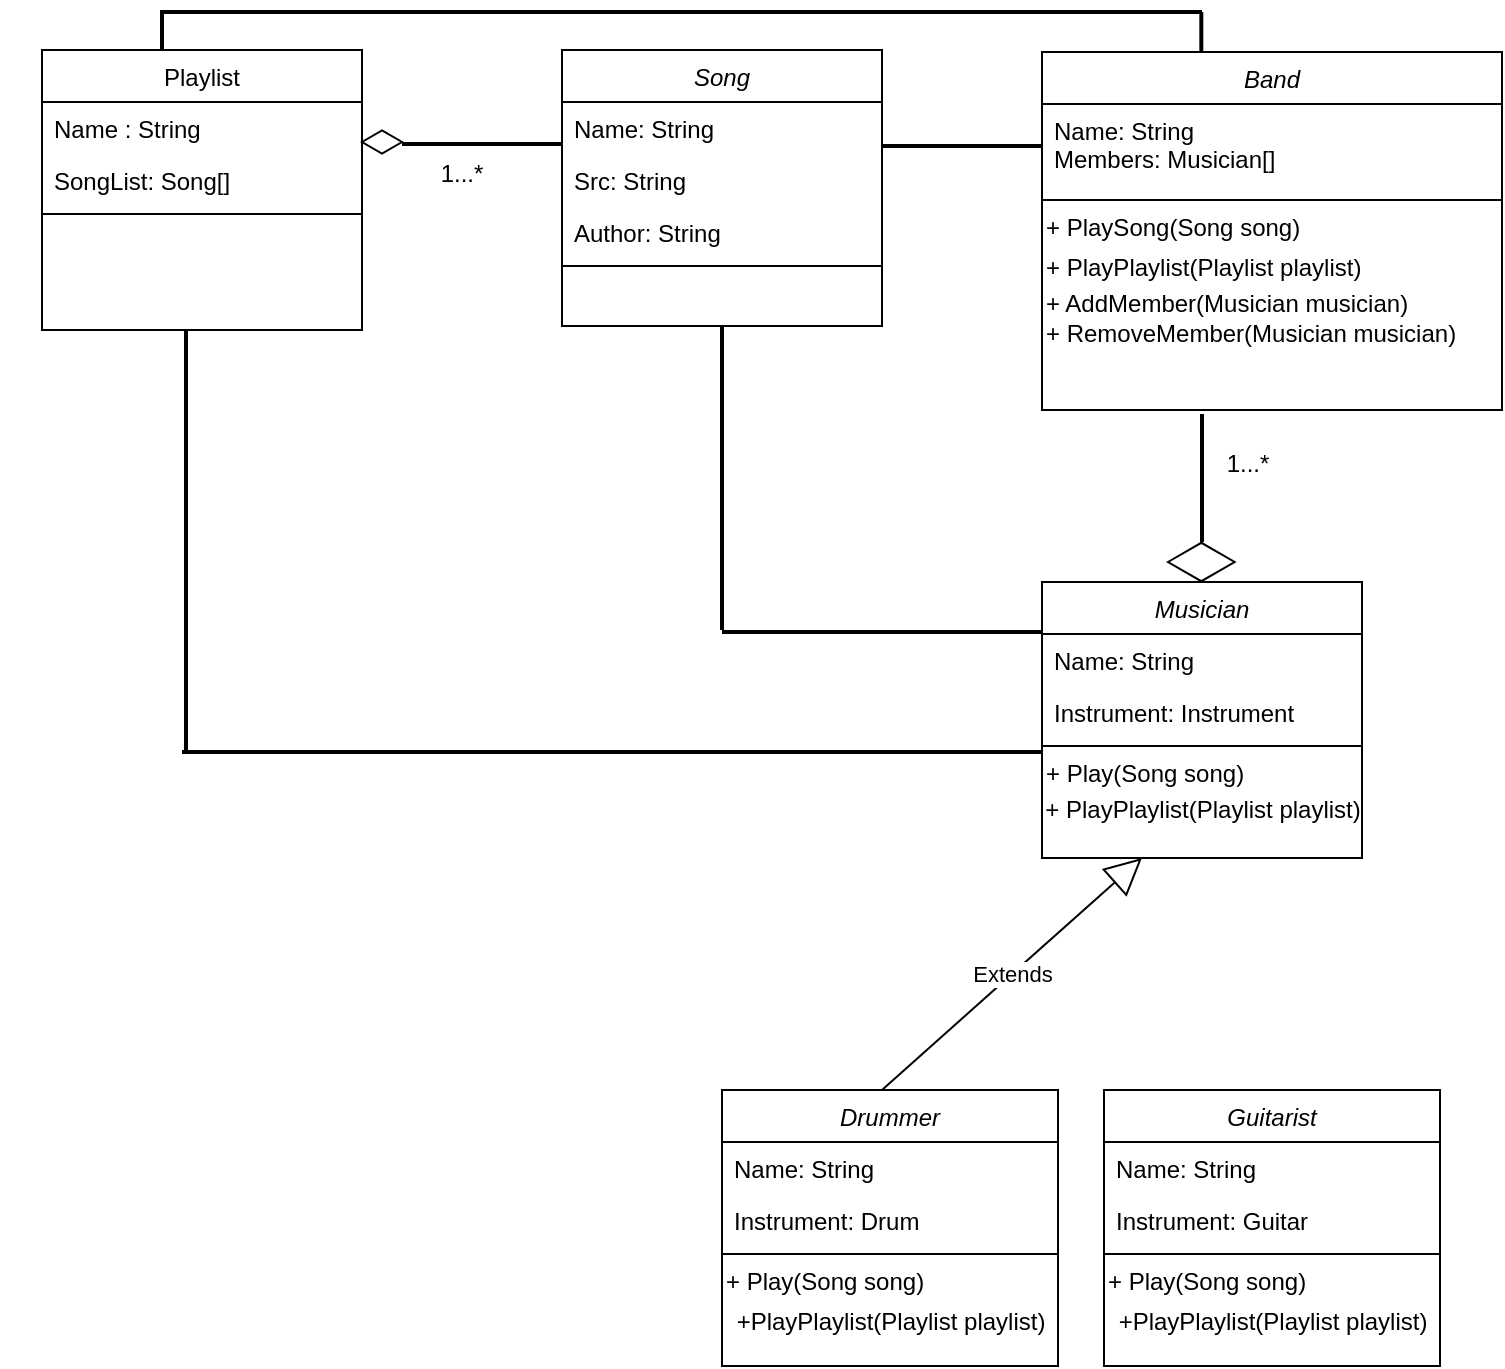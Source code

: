 <mxfile version="14.2.7" type="github">
  <diagram id="C5RBs43oDa-KdzZeNtuy" name="Page-1">
    <mxGraphModel dx="1562" dy="699" grid="1" gridSize="10" guides="1" tooltips="1" connect="1" arrows="1" fold="1" page="1" pageScale="1" pageWidth="827" pageHeight="1169" math="0" shadow="0">
      <root>
        <mxCell id="WIyWlLk6GJQsqaUBKTNV-0" />
        <mxCell id="WIyWlLk6GJQsqaUBKTNV-1" parent="WIyWlLk6GJQsqaUBKTNV-0" />
        <mxCell id="zkfFHV4jXpPFQw0GAbJ--0" value="Song" style="swimlane;fontStyle=2;align=center;verticalAlign=top;childLayout=stackLayout;horizontal=1;startSize=26;horizontalStack=0;resizeParent=1;resizeLast=0;collapsible=1;marginBottom=0;rounded=0;shadow=0;strokeWidth=1;" parent="WIyWlLk6GJQsqaUBKTNV-1" vertex="1">
          <mxGeometry x="280" y="40" width="160" height="138" as="geometry">
            <mxRectangle x="230" y="140" width="160" height="26" as="alternateBounds" />
          </mxGeometry>
        </mxCell>
        <mxCell id="zkfFHV4jXpPFQw0GAbJ--1" value="Name: String" style="text;align=left;verticalAlign=top;spacingLeft=4;spacingRight=4;overflow=hidden;rotatable=0;points=[[0,0.5],[1,0.5]];portConstraint=eastwest;" parent="zkfFHV4jXpPFQw0GAbJ--0" vertex="1">
          <mxGeometry y="26" width="160" height="26" as="geometry" />
        </mxCell>
        <mxCell id="zkfFHV4jXpPFQw0GAbJ--2" value="Src: String" style="text;align=left;verticalAlign=top;spacingLeft=4;spacingRight=4;overflow=hidden;rotatable=0;points=[[0,0.5],[1,0.5]];portConstraint=eastwest;rounded=0;shadow=0;html=0;" parent="zkfFHV4jXpPFQw0GAbJ--0" vertex="1">
          <mxGeometry y="52" width="160" height="26" as="geometry" />
        </mxCell>
        <mxCell id="zkfFHV4jXpPFQw0GAbJ--3" value="Author: String" style="text;align=left;verticalAlign=top;spacingLeft=4;spacingRight=4;overflow=hidden;rotatable=0;points=[[0,0.5],[1,0.5]];portConstraint=eastwest;rounded=0;shadow=0;html=0;" parent="zkfFHV4jXpPFQw0GAbJ--0" vertex="1">
          <mxGeometry y="78" width="160" height="26" as="geometry" />
        </mxCell>
        <mxCell id="zkfFHV4jXpPFQw0GAbJ--4" value="" style="line;html=1;strokeWidth=1;align=left;verticalAlign=middle;spacingTop=-1;spacingLeft=3;spacingRight=3;rotatable=0;labelPosition=right;points=[];portConstraint=eastwest;" parent="zkfFHV4jXpPFQw0GAbJ--0" vertex="1">
          <mxGeometry y="104" width="160" height="8" as="geometry" />
        </mxCell>
        <mxCell id="zkfFHV4jXpPFQw0GAbJ--17" value="Playlist" style="swimlane;fontStyle=0;align=center;verticalAlign=top;childLayout=stackLayout;horizontal=1;startSize=26;horizontalStack=0;resizeParent=1;resizeLast=0;collapsible=1;marginBottom=0;rounded=0;shadow=0;strokeWidth=1;" parent="WIyWlLk6GJQsqaUBKTNV-1" vertex="1">
          <mxGeometry x="20" y="40" width="160" height="140" as="geometry">
            <mxRectangle x="550" y="140" width="160" height="26" as="alternateBounds" />
          </mxGeometry>
        </mxCell>
        <mxCell id="zkfFHV4jXpPFQw0GAbJ--18" value="Name : String" style="text;align=left;verticalAlign=top;spacingLeft=4;spacingRight=4;overflow=hidden;rotatable=0;points=[[0,0.5],[1,0.5]];portConstraint=eastwest;" parent="zkfFHV4jXpPFQw0GAbJ--17" vertex="1">
          <mxGeometry y="26" width="160" height="26" as="geometry" />
        </mxCell>
        <mxCell id="zkfFHV4jXpPFQw0GAbJ--19" value="SongList: Song[]" style="text;align=left;verticalAlign=top;spacingLeft=4;spacingRight=4;overflow=hidden;rotatable=0;points=[[0,0.5],[1,0.5]];portConstraint=eastwest;rounded=0;shadow=0;html=0;" parent="zkfFHV4jXpPFQw0GAbJ--17" vertex="1">
          <mxGeometry y="52" width="160" height="26" as="geometry" />
        </mxCell>
        <mxCell id="zkfFHV4jXpPFQw0GAbJ--23" value="" style="line;html=1;strokeWidth=1;align=left;verticalAlign=middle;spacingTop=-1;spacingLeft=3;spacingRight=3;rotatable=0;labelPosition=right;points=[];portConstraint=eastwest;" parent="zkfFHV4jXpPFQw0GAbJ--17" vertex="1">
          <mxGeometry y="78" width="160" height="8" as="geometry" />
        </mxCell>
        <mxCell id="_HBGneX31SgF0RzL642W-0" value="" style="html=1;whiteSpace=wrap;aspect=fixed;shape=isoRectangle;" vertex="1" parent="WIyWlLk6GJQsqaUBKTNV-1">
          <mxGeometry x="180" y="80" width="20" height="12" as="geometry" />
        </mxCell>
        <mxCell id="_HBGneX31SgF0RzL642W-2" value="" style="line;strokeWidth=2;html=1;" vertex="1" parent="WIyWlLk6GJQsqaUBKTNV-1">
          <mxGeometry x="200" y="82" width="80" height="10" as="geometry" />
        </mxCell>
        <mxCell id="_HBGneX31SgF0RzL642W-3" value="1...*" style="text;html=1;strokeColor=none;fillColor=none;align=center;verticalAlign=middle;whiteSpace=wrap;rounded=0;" vertex="1" parent="WIyWlLk6GJQsqaUBKTNV-1">
          <mxGeometry x="210" y="92" width="40" height="20" as="geometry" />
        </mxCell>
        <mxCell id="_HBGneX31SgF0RzL642W-6" value="Band" style="swimlane;fontStyle=2;align=center;verticalAlign=top;childLayout=stackLayout;horizontal=1;startSize=26;horizontalStack=0;resizeParent=1;resizeLast=0;collapsible=1;marginBottom=0;rounded=0;shadow=0;strokeWidth=1;" vertex="1" parent="WIyWlLk6GJQsqaUBKTNV-1">
          <mxGeometry x="520" y="41" width="230" height="179" as="geometry">
            <mxRectangle x="230" y="140" width="160" height="26" as="alternateBounds" />
          </mxGeometry>
        </mxCell>
        <mxCell id="_HBGneX31SgF0RzL642W-7" value="Name: String&#xa;Members: Musician[]" style="text;align=left;verticalAlign=top;spacingLeft=4;spacingRight=4;overflow=hidden;rotatable=0;points=[[0,0.5],[1,0.5]];portConstraint=eastwest;" vertex="1" parent="_HBGneX31SgF0RzL642W-6">
          <mxGeometry y="26" width="230" height="44" as="geometry" />
        </mxCell>
        <mxCell id="_HBGneX31SgF0RzL642W-10" value="" style="line;html=1;strokeWidth=1;align=left;verticalAlign=middle;spacingTop=-1;spacingLeft=3;spacingRight=3;rotatable=0;labelPosition=right;points=[];portConstraint=eastwest;" vertex="1" parent="_HBGneX31SgF0RzL642W-6">
          <mxGeometry y="70" width="230" height="8" as="geometry" />
        </mxCell>
        <mxCell id="_HBGneX31SgF0RzL642W-11" value="+ PlaySong(Song song)" style="text;html=1;align=left;verticalAlign=middle;resizable=0;points=[];autosize=1;" vertex="1" parent="_HBGneX31SgF0RzL642W-6">
          <mxGeometry y="78" width="230" height="20" as="geometry" />
        </mxCell>
        <mxCell id="_HBGneX31SgF0RzL642W-36" value="+ PlayPlaylist(Playlist playlist)" style="text;html=1;align=left;verticalAlign=middle;resizable=0;points=[];autosize=1;" vertex="1" parent="_HBGneX31SgF0RzL642W-6">
          <mxGeometry y="98" width="230" height="20" as="geometry" />
        </mxCell>
        <mxCell id="_HBGneX31SgF0RzL642W-37" value="+ AddMember(Musician musician)&lt;br&gt;+ RemoveMember(Musician musician)" style="text;html=1;align=left;verticalAlign=middle;resizable=0;points=[];autosize=1;" vertex="1" parent="_HBGneX31SgF0RzL642W-6">
          <mxGeometry y="118" width="230" height="30" as="geometry" />
        </mxCell>
        <mxCell id="_HBGneX31SgF0RzL642W-16" value="Musician" style="swimlane;fontStyle=2;align=center;verticalAlign=top;childLayout=stackLayout;horizontal=1;startSize=26;horizontalStack=0;resizeParent=1;resizeLast=0;collapsible=1;marginBottom=0;rounded=0;shadow=0;strokeWidth=1;" vertex="1" parent="WIyWlLk6GJQsqaUBKTNV-1">
          <mxGeometry x="520" y="306" width="160" height="138" as="geometry">
            <mxRectangle x="230" y="140" width="160" height="26" as="alternateBounds" />
          </mxGeometry>
        </mxCell>
        <mxCell id="_HBGneX31SgF0RzL642W-17" value="Name: String" style="text;align=left;verticalAlign=top;spacingLeft=4;spacingRight=4;overflow=hidden;rotatable=0;points=[[0,0.5],[1,0.5]];portConstraint=eastwest;" vertex="1" parent="_HBGneX31SgF0RzL642W-16">
          <mxGeometry y="26" width="160" height="26" as="geometry" />
        </mxCell>
        <mxCell id="_HBGneX31SgF0RzL642W-18" value="Instrument: Instrument" style="text;align=left;verticalAlign=top;spacingLeft=4;spacingRight=4;overflow=hidden;rotatable=0;points=[[0,0.5],[1,0.5]];portConstraint=eastwest;rounded=0;shadow=0;html=0;" vertex="1" parent="_HBGneX31SgF0RzL642W-16">
          <mxGeometry y="52" width="160" height="26" as="geometry" />
        </mxCell>
        <mxCell id="_HBGneX31SgF0RzL642W-20" value="" style="line;html=1;strokeWidth=1;align=left;verticalAlign=middle;spacingTop=-1;spacingLeft=3;spacingRight=3;rotatable=0;labelPosition=right;points=[];portConstraint=eastwest;" vertex="1" parent="_HBGneX31SgF0RzL642W-16">
          <mxGeometry y="78" width="160" height="8" as="geometry" />
        </mxCell>
        <mxCell id="_HBGneX31SgF0RzL642W-21" value="+ Play(Song song)" style="text;html=1;align=left;verticalAlign=middle;resizable=0;points=[];autosize=1;" vertex="1" parent="_HBGneX31SgF0RzL642W-16">
          <mxGeometry y="86" width="160" height="20" as="geometry" />
        </mxCell>
        <mxCell id="_HBGneX31SgF0RzL642W-23" value="" style="line;strokeWidth=2;direction=south;html=1;perimeter=backbonePerimeter;points=[];outlineConnect=0;" vertex="1" parent="WIyWlLk6GJQsqaUBKTNV-1">
          <mxGeometry x="595" y="222" width="10" height="64" as="geometry" />
        </mxCell>
        <mxCell id="_HBGneX31SgF0RzL642W-24" value="" style="html=1;whiteSpace=wrap;aspect=fixed;shape=isoRectangle;" vertex="1" parent="WIyWlLk6GJQsqaUBKTNV-1">
          <mxGeometry x="582.99" y="286" width="33.33" height="20" as="geometry" />
        </mxCell>
        <mxCell id="_HBGneX31SgF0RzL642W-26" value="1...*" style="text;html=1;strokeColor=none;fillColor=none;align=center;verticalAlign=middle;whiteSpace=wrap;rounded=0;" vertex="1" parent="WIyWlLk6GJQsqaUBKTNV-1">
          <mxGeometry x="603" y="237" width="40" height="20" as="geometry" />
        </mxCell>
        <mxCell id="_HBGneX31SgF0RzL642W-28" value="" style="line;strokeWidth=2;direction=south;html=1;" vertex="1" parent="WIyWlLk6GJQsqaUBKTNV-1">
          <mxGeometry x="355" y="178" width="10" height="152" as="geometry" />
        </mxCell>
        <mxCell id="_HBGneX31SgF0RzL642W-30" value="" style="line;strokeWidth=2;html=1;perimeter=backbonePerimeter;points=[];outlineConnect=0;" vertex="1" parent="WIyWlLk6GJQsqaUBKTNV-1">
          <mxGeometry x="360" y="321" width="160" height="20" as="geometry" />
        </mxCell>
        <mxCell id="_HBGneX31SgF0RzL642W-31" value="" style="line;strokeWidth=2;html=1;perimeter=backbonePerimeter;points=[];outlineConnect=0;" vertex="1" parent="WIyWlLk6GJQsqaUBKTNV-1">
          <mxGeometry x="440" y="83" width="80" height="10" as="geometry" />
        </mxCell>
        <mxCell id="_HBGneX31SgF0RzL642W-33" value="" style="line;strokeWidth=2;html=1;perimeter=backbonePerimeter;points=[];outlineConnect=0;" vertex="1" parent="WIyWlLk6GJQsqaUBKTNV-1">
          <mxGeometry x="80" y="16" width="520" height="10" as="geometry" />
        </mxCell>
        <mxCell id="_HBGneX31SgF0RzL642W-34" value="" style="line;strokeWidth=2;direction=south;html=1;perimeter=backbonePerimeter;points=[];outlineConnect=0;" vertex="1" parent="WIyWlLk6GJQsqaUBKTNV-1">
          <mxGeometry y="20" width="160" height="20" as="geometry" />
        </mxCell>
        <mxCell id="_HBGneX31SgF0RzL642W-35" value="" style="line;strokeWidth=2;direction=south;html=1;" vertex="1" parent="WIyWlLk6GJQsqaUBKTNV-1">
          <mxGeometry x="594.66" y="21" width="10" height="20" as="geometry" />
        </mxCell>
        <mxCell id="_HBGneX31SgF0RzL642W-38" value="&amp;nbsp; &amp;nbsp; &amp;nbsp; &amp;nbsp; &amp;nbsp; &amp;nbsp; &amp;nbsp; &amp;nbsp; &amp;nbsp; &amp;nbsp; &amp;nbsp; &amp;nbsp; &amp;nbsp; &amp;nbsp; &amp;nbsp; &amp;nbsp; &amp;nbsp; &amp;nbsp; &amp;nbsp; &amp;nbsp; &amp;nbsp; + PlayPlaylist(Playlist playlist)" style="text;html=1;align=center;verticalAlign=middle;resizable=0;points=[];autosize=1;" vertex="1" parent="WIyWlLk6GJQsqaUBKTNV-1">
          <mxGeometry x="375" y="410" width="310" height="20" as="geometry" />
        </mxCell>
        <mxCell id="_HBGneX31SgF0RzL642W-39" value="" style="line;strokeWidth=2;direction=south;html=1;" vertex="1" parent="WIyWlLk6GJQsqaUBKTNV-1">
          <mxGeometry x="87" y="180" width="10" height="210" as="geometry" />
        </mxCell>
        <mxCell id="_HBGneX31SgF0RzL642W-40" value="" style="line;strokeWidth=2;html=1;perimeter=backbonePerimeter;points=[];outlineConnect=0;" vertex="1" parent="WIyWlLk6GJQsqaUBKTNV-1">
          <mxGeometry x="90" y="386" width="430" height="10" as="geometry" />
        </mxCell>
        <mxCell id="_HBGneX31SgF0RzL642W-41" value="Extends" style="endArrow=block;endSize=16;endFill=0;html=1;" edge="1" parent="WIyWlLk6GJQsqaUBKTNV-1">
          <mxGeometry width="160" relative="1" as="geometry">
            <mxPoint x="440" y="560" as="sourcePoint" />
            <mxPoint x="570" y="444" as="targetPoint" />
            <Array as="points" />
          </mxGeometry>
        </mxCell>
        <mxCell id="_HBGneX31SgF0RzL642W-42" value="Drummer" style="swimlane;fontStyle=2;align=center;verticalAlign=top;childLayout=stackLayout;horizontal=1;startSize=26;horizontalStack=0;resizeParent=1;resizeLast=0;collapsible=1;marginBottom=0;rounded=0;shadow=0;strokeWidth=1;" vertex="1" parent="WIyWlLk6GJQsqaUBKTNV-1">
          <mxGeometry x="360" y="560" width="168" height="138" as="geometry">
            <mxRectangle x="230" y="140" width="160" height="26" as="alternateBounds" />
          </mxGeometry>
        </mxCell>
        <mxCell id="_HBGneX31SgF0RzL642W-43" value="Name: String" style="text;align=left;verticalAlign=top;spacingLeft=4;spacingRight=4;overflow=hidden;rotatable=0;points=[[0,0.5],[1,0.5]];portConstraint=eastwest;" vertex="1" parent="_HBGneX31SgF0RzL642W-42">
          <mxGeometry y="26" width="168" height="26" as="geometry" />
        </mxCell>
        <mxCell id="_HBGneX31SgF0RzL642W-44" value="Instrument: Drum" style="text;align=left;verticalAlign=top;spacingLeft=4;spacingRight=4;overflow=hidden;rotatable=0;points=[[0,0.5],[1,0.5]];portConstraint=eastwest;rounded=0;shadow=0;html=0;" vertex="1" parent="_HBGneX31SgF0RzL642W-42">
          <mxGeometry y="52" width="168" height="26" as="geometry" />
        </mxCell>
        <mxCell id="_HBGneX31SgF0RzL642W-45" value="" style="line;html=1;strokeWidth=1;align=left;verticalAlign=middle;spacingTop=-1;spacingLeft=3;spacingRight=3;rotatable=0;labelPosition=right;points=[];portConstraint=eastwest;" vertex="1" parent="_HBGneX31SgF0RzL642W-42">
          <mxGeometry y="78" width="168" height="8" as="geometry" />
        </mxCell>
        <mxCell id="_HBGneX31SgF0RzL642W-46" value="+ Play(Song song)" style="text;html=1;align=left;verticalAlign=middle;resizable=0;points=[];autosize=1;" vertex="1" parent="_HBGneX31SgF0RzL642W-42">
          <mxGeometry y="86" width="168" height="20" as="geometry" />
        </mxCell>
        <mxCell id="_HBGneX31SgF0RzL642W-48" value="+PlayPlaylist(Playlist playlist)" style="text;html=1;align=center;verticalAlign=middle;resizable=0;points=[];autosize=1;" vertex="1" parent="_HBGneX31SgF0RzL642W-42">
          <mxGeometry y="106" width="168" height="20" as="geometry" />
        </mxCell>
        <mxCell id="_HBGneX31SgF0RzL642W-49" value="Guitarist" style="swimlane;fontStyle=2;align=center;verticalAlign=top;childLayout=stackLayout;horizontal=1;startSize=26;horizontalStack=0;resizeParent=1;resizeLast=0;collapsible=1;marginBottom=0;rounded=0;shadow=0;strokeWidth=1;" vertex="1" parent="WIyWlLk6GJQsqaUBKTNV-1">
          <mxGeometry x="551" y="560" width="168" height="138" as="geometry">
            <mxRectangle x="230" y="140" width="160" height="26" as="alternateBounds" />
          </mxGeometry>
        </mxCell>
        <mxCell id="_HBGneX31SgF0RzL642W-50" value="Name: String" style="text;align=left;verticalAlign=top;spacingLeft=4;spacingRight=4;overflow=hidden;rotatable=0;points=[[0,0.5],[1,0.5]];portConstraint=eastwest;" vertex="1" parent="_HBGneX31SgF0RzL642W-49">
          <mxGeometry y="26" width="168" height="26" as="geometry" />
        </mxCell>
        <mxCell id="_HBGneX31SgF0RzL642W-51" value="Instrument: Guitar" style="text;align=left;verticalAlign=top;spacingLeft=4;spacingRight=4;overflow=hidden;rotatable=0;points=[[0,0.5],[1,0.5]];portConstraint=eastwest;rounded=0;shadow=0;html=0;" vertex="1" parent="_HBGneX31SgF0RzL642W-49">
          <mxGeometry y="52" width="168" height="26" as="geometry" />
        </mxCell>
        <mxCell id="_HBGneX31SgF0RzL642W-52" value="" style="line;html=1;strokeWidth=1;align=left;verticalAlign=middle;spacingTop=-1;spacingLeft=3;spacingRight=3;rotatable=0;labelPosition=right;points=[];portConstraint=eastwest;" vertex="1" parent="_HBGneX31SgF0RzL642W-49">
          <mxGeometry y="78" width="168" height="8" as="geometry" />
        </mxCell>
        <mxCell id="_HBGneX31SgF0RzL642W-53" value="+ Play(Song song)" style="text;html=1;align=left;verticalAlign=middle;resizable=0;points=[];autosize=1;" vertex="1" parent="_HBGneX31SgF0RzL642W-49">
          <mxGeometry y="86" width="168" height="20" as="geometry" />
        </mxCell>
        <mxCell id="_HBGneX31SgF0RzL642W-54" value="+PlayPlaylist(Playlist playlist)" style="text;html=1;align=center;verticalAlign=middle;resizable=0;points=[];autosize=1;" vertex="1" parent="_HBGneX31SgF0RzL642W-49">
          <mxGeometry y="106" width="168" height="20" as="geometry" />
        </mxCell>
      </root>
    </mxGraphModel>
  </diagram>
</mxfile>
